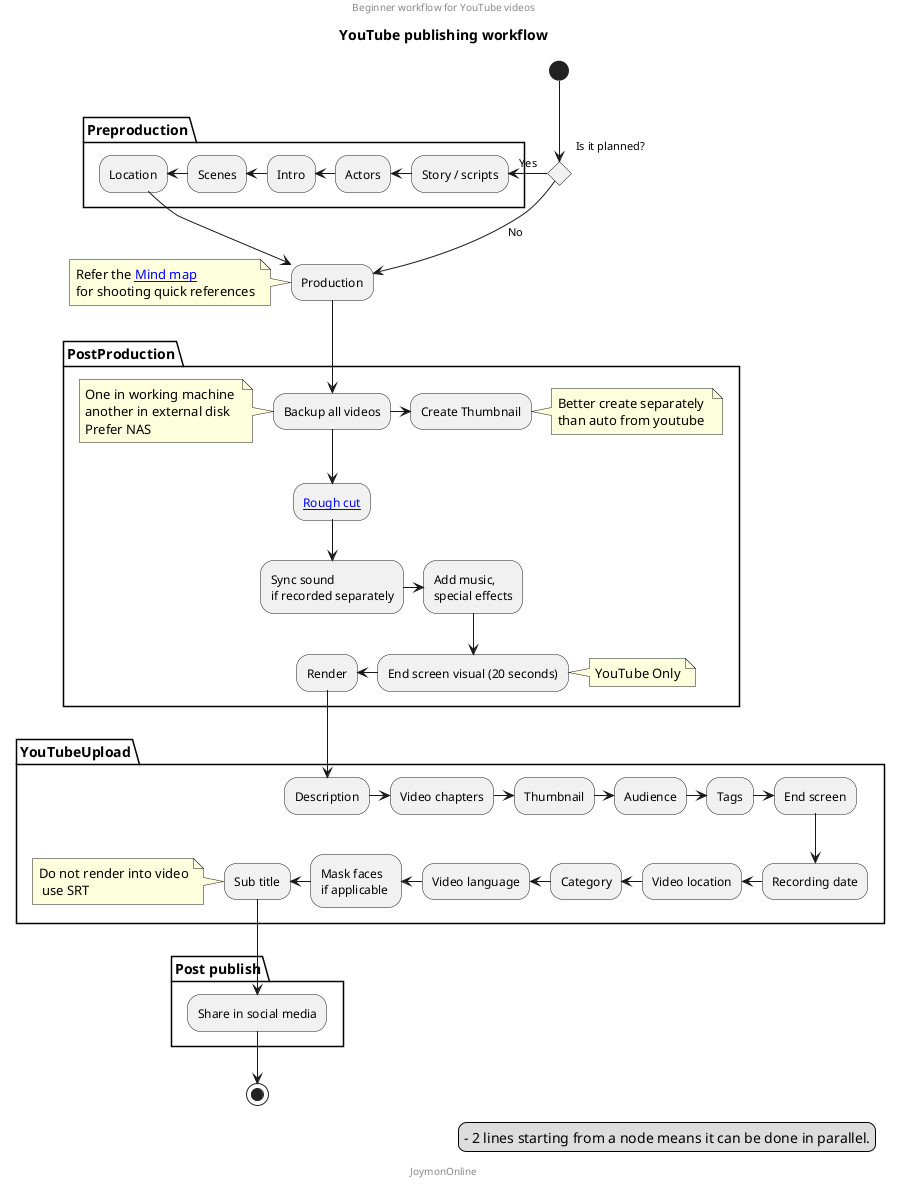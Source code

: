 @startuml
Title YouTube publishing workflow
center header
Beginner workflow for YouTube videos
endheader
(*) if "Is it planned?" then
partition "Preproduction" {
    --left> [Yes] "Story / scripts"
    --left> "Actors"
    --left> "Intro"
    --left> "Scenes"
    -left-> "Location"
}
--> "Production" as P
note left:Refer the [[https://www.plantuml.com/plantuml/proxy?fmt=svg&cache=no&src=https://raw.githubusercontent.com/mind-maps/technology/master/media/video/publishing.puml Mind map]] \nfor shooting quick references
else
-->[No] P
endif
partition PostProduction {
    --> "Backup all videos" as B
    note left:One in working machine \nanother in external disk\nPrefer NAS
    --> "[[https://en.wikipedia.org/wiki/Rough_cut Rough cut]]" as RC
    --> "Sync sound\nif recorded separately"
    --right> "Add music,\nspecial effects"
    --> "End screen visual (20 seconds)"
    note right:YouTube Only
    --left> "Render" as R
    B -right-> "Create Thumbnail"
    note right: Better create separately \nthan auto from youtube
}
partition YouTubeUpload {

    R --> "Description" as U
    U --right> "Video chapters" as VC
    VC--right> "Thumbnail" as STN
    STN--right> "Audience" as AUD
    AUD --right> "Tags" as TAGS
    TAGS --right> "End screen" as ES
    ES --> "Recording date" as RD
    --left> "Video location"
    --left> "Category"
    --left> "Video language"
    --left> "Mask faces \nif applicable " as MF
    --left> "Sub title" as ST
    note left:Do not render into video\n use SRT
}
partition "Post publish"{
    --> "Share in social media" as SM

}
-->(*)
center footer JoymonOnline

legend right
  - 2 lines starting from a node means it can be done in parallel.
endlegend

@enduml